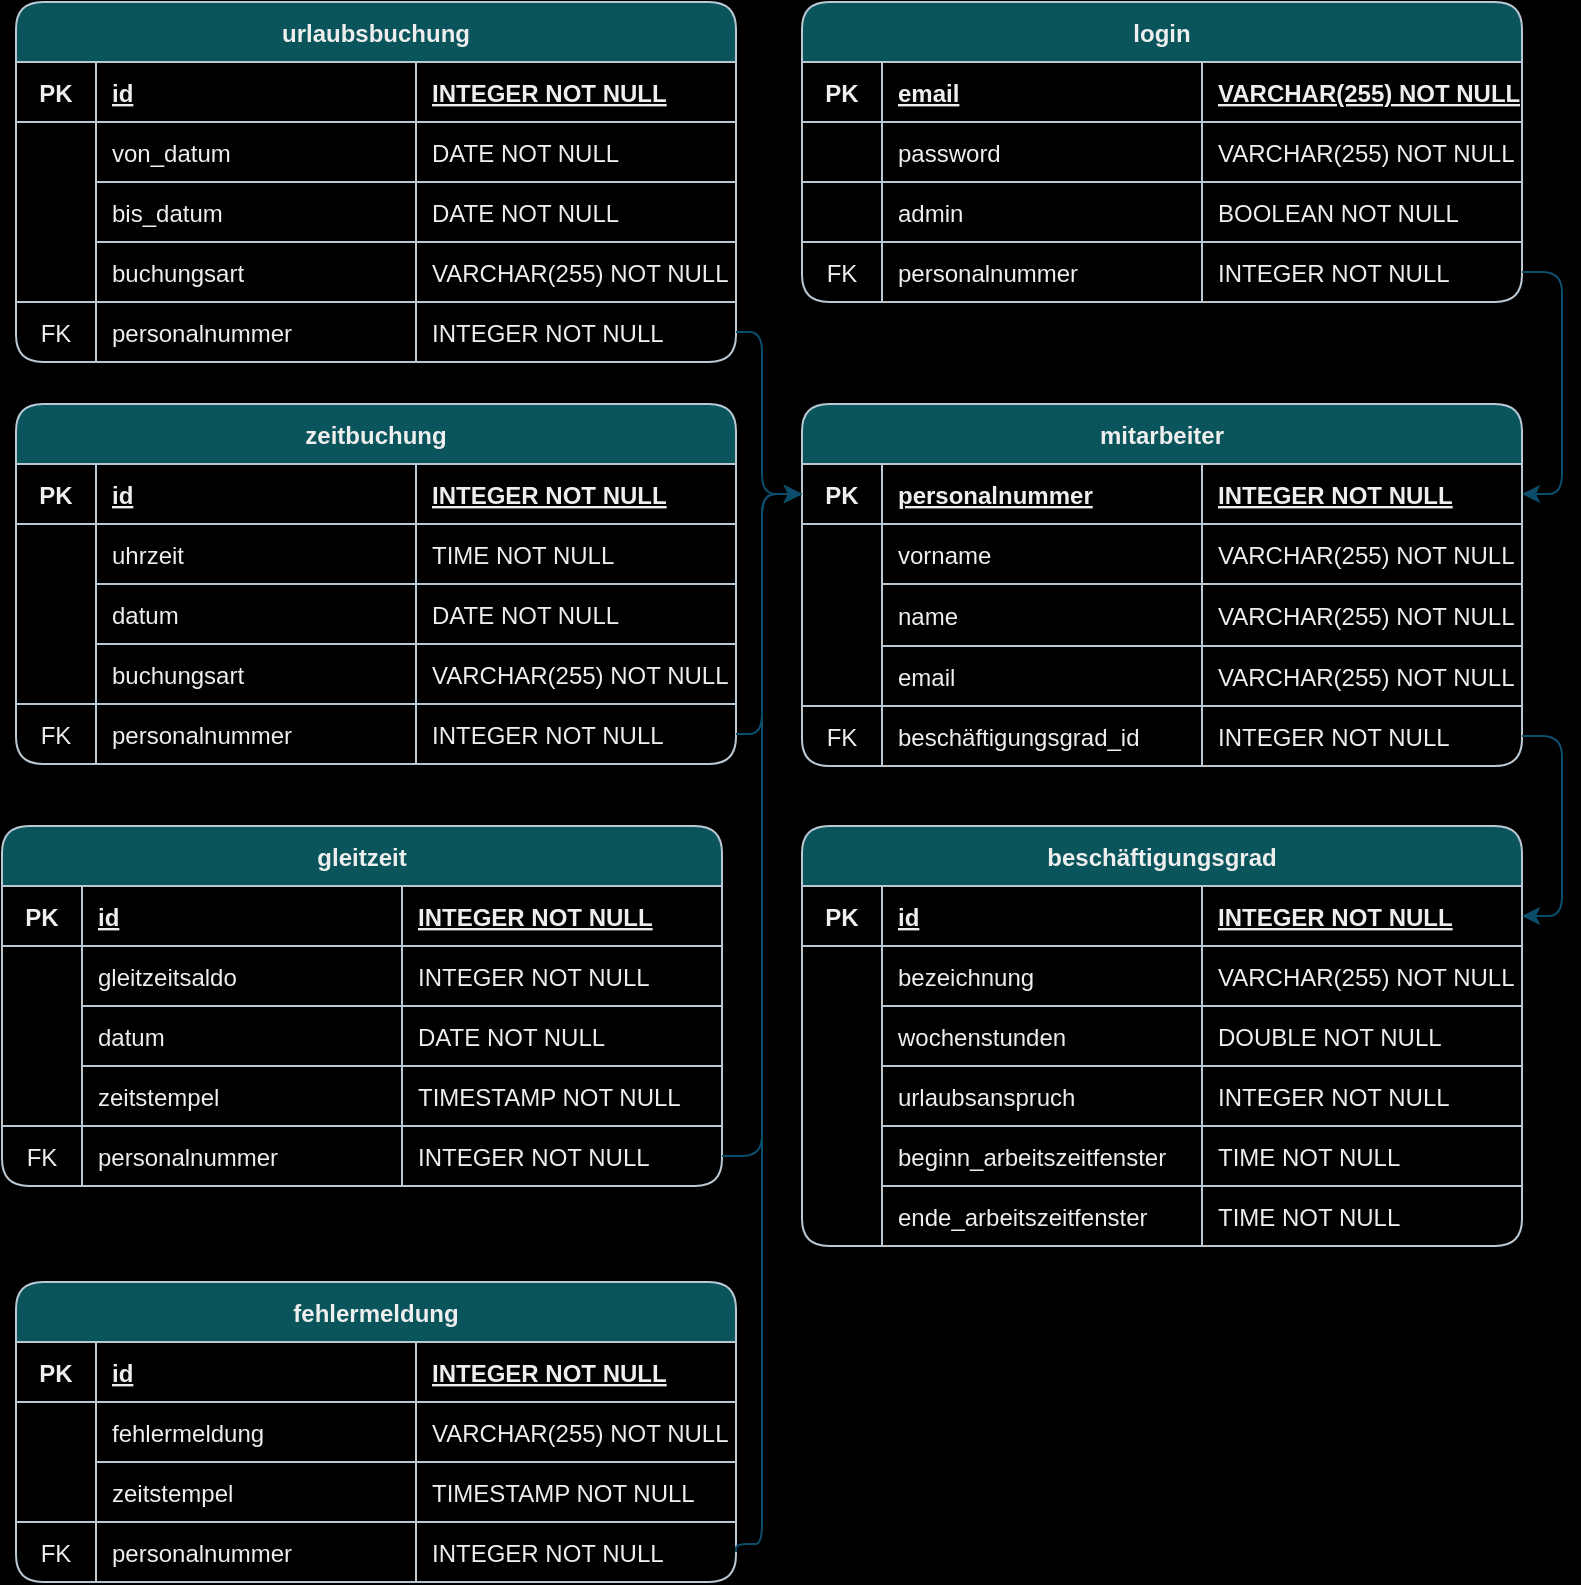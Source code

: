 <mxfile version="22.0.8" type="device">
  <diagram id="R2lEEEUBdFMjLlhIrx00" name="Page-1">
    <mxGraphModel dx="2213" dy="799" grid="0" gridSize="10" guides="1" tooltips="1" connect="1" arrows="1" fold="1" page="1" pageScale="1" pageWidth="850" pageHeight="1100" background="#000000" math="0" shadow="0" extFonts="Permanent Marker^https://fonts.googleapis.com/css?family=Permanent+Marker">
      <root>
        <mxCell id="0" />
        <mxCell id="1" parent="0" />
        <mxCell id="C-vyLk0tnHw3VtMMgP7b-23" value="beschäftigungsgrad" style="shape=table;startSize=30;container=1;collapsible=1;childLayout=tableLayout;fixedRows=1;rowLines=0;fontStyle=1;align=center;resizeLast=1;rounded=1;labelBackgroundColor=none;fillColor=#09555B;strokeColor=#BAC8D3;fontColor=#EEEEEE;" parent="1" vertex="1">
          <mxGeometry x="-413" y="439" width="360" height="210" as="geometry" />
        </mxCell>
        <mxCell id="C-vyLk0tnHw3VtMMgP7b-24" value="" style="shape=partialRectangle;collapsible=0;dropTarget=0;pointerEvents=0;fillColor=none;points=[[0,0.5],[1,0.5]];portConstraint=eastwest;top=0;left=0;right=0;bottom=1;rounded=1;labelBackgroundColor=none;strokeColor=#BAC8D3;fontColor=#EEEEEE;" parent="C-vyLk0tnHw3VtMMgP7b-23" vertex="1">
          <mxGeometry y="30" width="360" height="30" as="geometry" />
        </mxCell>
        <mxCell id="C-vyLk0tnHw3VtMMgP7b-25" value="PK" style="shape=partialRectangle;overflow=hidden;connectable=0;fillColor=none;top=0;left=0;bottom=0;right=0;fontStyle=1;rounded=1;labelBackgroundColor=none;strokeColor=#BAC8D3;fontColor=#EEEEEE;" parent="C-vyLk0tnHw3VtMMgP7b-24" vertex="1">
          <mxGeometry width="40" height="30" as="geometry">
            <mxRectangle width="40" height="30" as="alternateBounds" />
          </mxGeometry>
        </mxCell>
        <mxCell id="C-vyLk0tnHw3VtMMgP7b-26" value="id" style="shape=partialRectangle;overflow=hidden;connectable=0;fillColor=none;top=0;left=0;bottom=0;right=0;align=left;spacingLeft=6;fontStyle=5;rounded=1;labelBackgroundColor=none;strokeColor=#BAC8D3;fontColor=#EEEEEE;" parent="C-vyLk0tnHw3VtMMgP7b-24" vertex="1">
          <mxGeometry x="40" width="160" height="30" as="geometry">
            <mxRectangle width="160" height="30" as="alternateBounds" />
          </mxGeometry>
        </mxCell>
        <mxCell id="0Zc_X7VFtbsIsA87Lz19-14" value="INTEGER NOT NULL" style="shape=partialRectangle;overflow=hidden;connectable=0;fillColor=none;top=0;left=0;bottom=0;right=0;align=left;spacingLeft=6;fontStyle=5;rounded=1;labelBackgroundColor=none;strokeColor=#BAC8D3;fontColor=#EEEEEE;" parent="C-vyLk0tnHw3VtMMgP7b-24" vertex="1">
          <mxGeometry x="200" width="160" height="30" as="geometry">
            <mxRectangle width="160" height="30" as="alternateBounds" />
          </mxGeometry>
        </mxCell>
        <mxCell id="C-vyLk0tnHw3VtMMgP7b-27" value="" style="shape=partialRectangle;collapsible=0;dropTarget=0;pointerEvents=0;fillColor=none;points=[[0,0.5],[1,0.5]];portConstraint=eastwest;top=0;left=0;right=0;bottom=0;rounded=1;labelBackgroundColor=none;strokeColor=#BAC8D3;fontColor=#EEEEEE;" parent="C-vyLk0tnHw3VtMMgP7b-23" vertex="1">
          <mxGeometry y="60" width="360" height="30" as="geometry" />
        </mxCell>
        <mxCell id="C-vyLk0tnHw3VtMMgP7b-28" value="" style="shape=partialRectangle;overflow=hidden;connectable=0;fillColor=none;top=0;left=0;bottom=0;right=0;rounded=1;labelBackgroundColor=none;strokeColor=#BAC8D3;fontColor=#EEEEEE;" parent="C-vyLk0tnHw3VtMMgP7b-27" vertex="1">
          <mxGeometry width="40" height="30" as="geometry">
            <mxRectangle width="40" height="30" as="alternateBounds" />
          </mxGeometry>
        </mxCell>
        <mxCell id="C-vyLk0tnHw3VtMMgP7b-29" value="bezeichnung" style="shape=partialRectangle;overflow=hidden;connectable=0;fillColor=none;top=0;left=0;bottom=1;right=0;align=left;spacingLeft=6;rounded=1;labelBackgroundColor=none;strokeColor=#BAC8D3;fontColor=#EEEEEE;" parent="C-vyLk0tnHw3VtMMgP7b-27" vertex="1">
          <mxGeometry x="40" width="160" height="30" as="geometry">
            <mxRectangle width="160" height="30" as="alternateBounds" />
          </mxGeometry>
        </mxCell>
        <mxCell id="0Zc_X7VFtbsIsA87Lz19-15" value="VARCHAR(255) NOT NULL" style="shape=partialRectangle;overflow=hidden;connectable=0;fillColor=none;top=0;left=0;bottom=1;right=0;align=left;spacingLeft=6;rounded=1;labelBackgroundColor=none;strokeColor=#BAC8D3;fontColor=#EEEEEE;" parent="C-vyLk0tnHw3VtMMgP7b-27" vertex="1">
          <mxGeometry x="200" width="160" height="30" as="geometry">
            <mxRectangle width="160" height="30" as="alternateBounds" />
          </mxGeometry>
        </mxCell>
        <mxCell id="0Zc_X7VFtbsIsA87Lz19-5" style="shape=partialRectangle;collapsible=0;dropTarget=0;pointerEvents=0;fillColor=none;points=[[0,0.5],[1,0.5]];portConstraint=eastwest;top=0;left=0;right=0;bottom=0;rounded=1;labelBackgroundColor=none;strokeColor=#BAC8D3;fontColor=#EEEEEE;" parent="C-vyLk0tnHw3VtMMgP7b-23" vertex="1">
          <mxGeometry y="90" width="360" height="30" as="geometry" />
        </mxCell>
        <mxCell id="0Zc_X7VFtbsIsA87Lz19-6" style="shape=partialRectangle;overflow=hidden;connectable=0;fillColor=none;top=0;left=0;bottom=0;right=0;rounded=1;labelBackgroundColor=none;strokeColor=#BAC8D3;fontColor=#EEEEEE;" parent="0Zc_X7VFtbsIsA87Lz19-5" vertex="1">
          <mxGeometry width="40" height="30" as="geometry">
            <mxRectangle width="40" height="30" as="alternateBounds" />
          </mxGeometry>
        </mxCell>
        <mxCell id="0Zc_X7VFtbsIsA87Lz19-7" value="wochenstunden " style="shape=partialRectangle;overflow=hidden;connectable=0;fillColor=none;top=0;left=1;bottom=1;right=0;align=left;spacingLeft=6;rounded=1;labelBackgroundColor=none;strokeColor=#BAC8D3;fontColor=#EEEEEE;" parent="0Zc_X7VFtbsIsA87Lz19-5" vertex="1">
          <mxGeometry x="40" width="160" height="30" as="geometry">
            <mxRectangle width="160" height="30" as="alternateBounds" />
          </mxGeometry>
        </mxCell>
        <mxCell id="0Zc_X7VFtbsIsA87Lz19-16" value="DOUBLE NOT NULL" style="shape=partialRectangle;overflow=hidden;connectable=0;fillColor=none;top=0;left=1;bottom=1;right=0;align=left;spacingLeft=6;rounded=1;labelBackgroundColor=none;strokeColor=#BAC8D3;fontColor=#EEEEEE;" parent="0Zc_X7VFtbsIsA87Lz19-5" vertex="1">
          <mxGeometry x="200" width="160" height="30" as="geometry">
            <mxRectangle width="160" height="30" as="alternateBounds" />
          </mxGeometry>
        </mxCell>
        <mxCell id="VGB2g7cjxylhsWKCkEND-68" style="shape=partialRectangle;collapsible=0;dropTarget=0;pointerEvents=0;fillColor=none;points=[[0,0.5],[1,0.5]];portConstraint=eastwest;top=0;left=0;right=0;bottom=0;rounded=1;labelBackgroundColor=none;strokeColor=#BAC8D3;fontColor=#EEEEEE;" parent="C-vyLk0tnHw3VtMMgP7b-23" vertex="1">
          <mxGeometry y="120" width="360" height="30" as="geometry" />
        </mxCell>
        <mxCell id="VGB2g7cjxylhsWKCkEND-69" style="shape=partialRectangle;overflow=hidden;connectable=0;fillColor=none;top=0;left=0;bottom=0;right=0;rounded=1;labelBackgroundColor=none;strokeColor=#BAC8D3;fontColor=#EEEEEE;" parent="VGB2g7cjxylhsWKCkEND-68" vertex="1">
          <mxGeometry width="40" height="30" as="geometry">
            <mxRectangle width="40" height="30" as="alternateBounds" />
          </mxGeometry>
        </mxCell>
        <mxCell id="VGB2g7cjxylhsWKCkEND-70" value="urlaubsanspruch" style="shape=partialRectangle;overflow=hidden;connectable=0;fillColor=none;top=0;left=1;bottom=1;right=0;align=left;spacingLeft=6;rounded=1;labelBackgroundColor=none;strokeColor=#BAC8D3;fontColor=#EEEEEE;" parent="VGB2g7cjxylhsWKCkEND-68" vertex="1">
          <mxGeometry x="40" width="160" height="30" as="geometry">
            <mxRectangle width="160" height="30" as="alternateBounds" />
          </mxGeometry>
        </mxCell>
        <mxCell id="VGB2g7cjxylhsWKCkEND-71" value="INTEGER NOT NULL" style="shape=partialRectangle;overflow=hidden;connectable=0;fillColor=none;top=0;left=1;bottom=1;right=0;align=left;spacingLeft=6;rounded=1;labelBackgroundColor=none;strokeColor=#BAC8D3;fontColor=#EEEEEE;" parent="VGB2g7cjxylhsWKCkEND-68" vertex="1">
          <mxGeometry x="200" width="160" height="30" as="geometry">
            <mxRectangle width="160" height="30" as="alternateBounds" />
          </mxGeometry>
        </mxCell>
        <mxCell id="0Zc_X7VFtbsIsA87Lz19-8" style="shape=partialRectangle;collapsible=0;dropTarget=0;pointerEvents=0;fillColor=none;points=[[0,0.5],[1,0.5]];portConstraint=eastwest;top=0;left=0;right=0;bottom=0;rounded=1;labelBackgroundColor=none;strokeColor=#BAC8D3;fontColor=#EEEEEE;" parent="C-vyLk0tnHw3VtMMgP7b-23" vertex="1">
          <mxGeometry y="150" width="360" height="30" as="geometry" />
        </mxCell>
        <mxCell id="0Zc_X7VFtbsIsA87Lz19-9" style="shape=partialRectangle;overflow=hidden;connectable=0;fillColor=none;top=0;left=0;bottom=0;right=0;rounded=1;labelBackgroundColor=none;strokeColor=#BAC8D3;fontColor=#EEEEEE;" parent="0Zc_X7VFtbsIsA87Lz19-8" vertex="1">
          <mxGeometry width="40" height="30" as="geometry">
            <mxRectangle width="40" height="30" as="alternateBounds" />
          </mxGeometry>
        </mxCell>
        <mxCell id="0Zc_X7VFtbsIsA87Lz19-10" value="beginn_arbeitszeitfenster" style="shape=partialRectangle;overflow=hidden;connectable=0;fillColor=none;top=0;left=0;bottom=1;right=0;align=left;spacingLeft=6;rounded=1;labelBackgroundColor=none;strokeColor=#BAC8D3;fontColor=#EEEEEE;" parent="0Zc_X7VFtbsIsA87Lz19-8" vertex="1">
          <mxGeometry x="40" width="160" height="30" as="geometry">
            <mxRectangle width="160" height="30" as="alternateBounds" />
          </mxGeometry>
        </mxCell>
        <mxCell id="0Zc_X7VFtbsIsA87Lz19-17" value="TIME NOT NULL" style="shape=partialRectangle;overflow=hidden;connectable=0;fillColor=none;top=0;left=0;bottom=1;right=0;align=left;spacingLeft=6;rounded=1;labelBackgroundColor=none;strokeColor=#BAC8D3;fontColor=#EEEEEE;" parent="0Zc_X7VFtbsIsA87Lz19-8" vertex="1">
          <mxGeometry x="200" width="160" height="30" as="geometry">
            <mxRectangle width="160" height="30" as="alternateBounds" />
          </mxGeometry>
        </mxCell>
        <mxCell id="0Zc_X7VFtbsIsA87Lz19-11" style="shape=partialRectangle;collapsible=0;dropTarget=0;pointerEvents=0;fillColor=none;points=[[0,0.5],[1,0.5]];portConstraint=eastwest;top=0;left=0;right=0;bottom=0;rounded=1;labelBackgroundColor=none;strokeColor=#BAC8D3;fontColor=#EEEEEE;" parent="C-vyLk0tnHw3VtMMgP7b-23" vertex="1">
          <mxGeometry y="180" width="360" height="30" as="geometry" />
        </mxCell>
        <mxCell id="0Zc_X7VFtbsIsA87Lz19-12" style="shape=partialRectangle;overflow=hidden;connectable=0;fillColor=none;top=0;left=0;bottom=0;right=0;rounded=1;labelBackgroundColor=none;strokeColor=#BAC8D3;fontColor=#EEEEEE;" parent="0Zc_X7VFtbsIsA87Lz19-11" vertex="1">
          <mxGeometry width="40" height="30" as="geometry">
            <mxRectangle width="40" height="30" as="alternateBounds" />
          </mxGeometry>
        </mxCell>
        <mxCell id="0Zc_X7VFtbsIsA87Lz19-13" value="ende_arbeitszeitfenster" style="shape=partialRectangle;overflow=hidden;connectable=0;fillColor=none;top=0;left=0;bottom=1;right=0;align=left;spacingLeft=6;rounded=1;labelBackgroundColor=none;strokeColor=#BAC8D3;fontColor=#EEEEEE;" parent="0Zc_X7VFtbsIsA87Lz19-11" vertex="1">
          <mxGeometry x="40" width="160" height="30" as="geometry">
            <mxRectangle width="160" height="30" as="alternateBounds" />
          </mxGeometry>
        </mxCell>
        <mxCell id="0Zc_X7VFtbsIsA87Lz19-18" value="TIME NOT NULL" style="shape=partialRectangle;overflow=hidden;connectable=0;fillColor=none;top=0;left=0;bottom=0;right=0;align=left;spacingLeft=6;rounded=1;labelBackgroundColor=none;strokeColor=#BAC8D3;fontColor=#EEEEEE;" parent="0Zc_X7VFtbsIsA87Lz19-11" vertex="1">
          <mxGeometry x="200" width="160" height="30" as="geometry">
            <mxRectangle width="160" height="30" as="alternateBounds" />
          </mxGeometry>
        </mxCell>
        <mxCell id="0Zc_X7VFtbsIsA87Lz19-22" value="login" style="shape=table;startSize=30;container=1;collapsible=1;childLayout=tableLayout;fixedRows=1;rowLines=0;fontStyle=1;align=center;resizeLast=1;rounded=1;labelBackgroundColor=none;fillColor=#09555B;strokeColor=#BAC8D3;fontColor=#EEEEEE;" parent="1" vertex="1">
          <mxGeometry x="-413" y="27" width="360" height="150" as="geometry" />
        </mxCell>
        <mxCell id="0Zc_X7VFtbsIsA87Lz19-23" value="" style="shape=partialRectangle;collapsible=0;dropTarget=0;pointerEvents=0;fillColor=none;points=[[0,0.5],[1,0.5]];portConstraint=eastwest;top=0;left=0;right=0;bottom=1;rounded=1;labelBackgroundColor=none;strokeColor=#BAC8D3;fontColor=#EEEEEE;" parent="0Zc_X7VFtbsIsA87Lz19-22" vertex="1">
          <mxGeometry y="30" width="360" height="30" as="geometry" />
        </mxCell>
        <mxCell id="0Zc_X7VFtbsIsA87Lz19-24" value="PK" style="shape=partialRectangle;overflow=hidden;connectable=0;fillColor=none;top=0;left=0;bottom=0;right=0;fontStyle=1;rounded=1;labelBackgroundColor=none;strokeColor=#BAC8D3;fontColor=#EEEEEE;" parent="0Zc_X7VFtbsIsA87Lz19-23" vertex="1">
          <mxGeometry width="40" height="30" as="geometry">
            <mxRectangle width="40" height="30" as="alternateBounds" />
          </mxGeometry>
        </mxCell>
        <mxCell id="0Zc_X7VFtbsIsA87Lz19-25" value="email" style="shape=partialRectangle;overflow=hidden;connectable=0;fillColor=none;top=0;left=0;bottom=0;right=0;align=left;spacingLeft=6;fontStyle=5;rounded=1;labelBackgroundColor=none;strokeColor=#BAC8D3;fontColor=#EEEEEE;" parent="0Zc_X7VFtbsIsA87Lz19-23" vertex="1">
          <mxGeometry x="40" width="160" height="30" as="geometry">
            <mxRectangle width="160" height="30" as="alternateBounds" />
          </mxGeometry>
        </mxCell>
        <mxCell id="0Zc_X7VFtbsIsA87Lz19-26" value="VARCHAR(255) NOT NULL" style="shape=partialRectangle;overflow=hidden;connectable=0;fillColor=none;top=0;left=0;bottom=0;right=0;align=left;spacingLeft=6;fontStyle=5;rounded=1;labelBackgroundColor=none;strokeColor=#BAC8D3;fontColor=#EEEEEE;" parent="0Zc_X7VFtbsIsA87Lz19-23" vertex="1">
          <mxGeometry x="200" width="160" height="30" as="geometry">
            <mxRectangle width="160" height="30" as="alternateBounds" />
          </mxGeometry>
        </mxCell>
        <mxCell id="0Zc_X7VFtbsIsA87Lz19-27" value="" style="shape=partialRectangle;collapsible=0;dropTarget=0;pointerEvents=0;fillColor=none;points=[[0,0.5],[1,0.5]];portConstraint=eastwest;top=0;left=0;right=0;bottom=0;rounded=1;labelBackgroundColor=none;strokeColor=#BAC8D3;fontColor=#EEEEEE;" parent="0Zc_X7VFtbsIsA87Lz19-22" vertex="1">
          <mxGeometry y="60" width="360" height="30" as="geometry" />
        </mxCell>
        <mxCell id="0Zc_X7VFtbsIsA87Lz19-28" value="" style="shape=partialRectangle;overflow=hidden;connectable=0;fillColor=none;top=0;left=0;bottom=0;right=0;rounded=1;labelBackgroundColor=none;strokeColor=#BAC8D3;fontColor=#EEEEEE;" parent="0Zc_X7VFtbsIsA87Lz19-27" vertex="1">
          <mxGeometry width="40" height="30" as="geometry">
            <mxRectangle width="40" height="30" as="alternateBounds" />
          </mxGeometry>
        </mxCell>
        <mxCell id="0Zc_X7VFtbsIsA87Lz19-29" value="password" style="shape=partialRectangle;overflow=hidden;connectable=0;fillColor=none;top=0;left=0;bottom=1;right=0;align=left;spacingLeft=6;rounded=1;labelBackgroundColor=none;strokeColor=#BAC8D3;fontColor=#EEEEEE;" parent="0Zc_X7VFtbsIsA87Lz19-27" vertex="1">
          <mxGeometry x="40" width="160" height="30" as="geometry">
            <mxRectangle width="160" height="30" as="alternateBounds" />
          </mxGeometry>
        </mxCell>
        <mxCell id="0Zc_X7VFtbsIsA87Lz19-30" value="VARCHAR(255) NOT NULL" style="shape=partialRectangle;overflow=hidden;connectable=0;fillColor=none;top=0;left=0;bottom=0;right=0;align=left;spacingLeft=6;rounded=1;labelBackgroundColor=none;strokeColor=#BAC8D3;fontColor=#EEEEEE;" parent="0Zc_X7VFtbsIsA87Lz19-27" vertex="1">
          <mxGeometry x="200" width="160" height="30" as="geometry">
            <mxRectangle width="160" height="30" as="alternateBounds" />
          </mxGeometry>
        </mxCell>
        <mxCell id="MoYVeLW_fNmjPZLCj1pg-9" style="shape=partialRectangle;collapsible=0;dropTarget=0;pointerEvents=0;fillColor=none;points=[[0,0.5],[1,0.5]];portConstraint=eastwest;top=0;left=0;right=0;bottom=0;rounded=1;labelBackgroundColor=none;strokeColor=#BAC8D3;fontColor=#EEEEEE;" parent="0Zc_X7VFtbsIsA87Lz19-22" vertex="1">
          <mxGeometry y="90" width="360" height="30" as="geometry" />
        </mxCell>
        <mxCell id="MoYVeLW_fNmjPZLCj1pg-10" style="shape=partialRectangle;overflow=hidden;connectable=0;fillColor=none;top=1;left=0;bottom=0;right=0;rounded=1;labelBackgroundColor=none;strokeColor=#BAC8D3;fontColor=#EEEEEE;" parent="MoYVeLW_fNmjPZLCj1pg-9" vertex="1">
          <mxGeometry width="40" height="30" as="geometry">
            <mxRectangle width="40" height="30" as="alternateBounds" />
          </mxGeometry>
        </mxCell>
        <mxCell id="MoYVeLW_fNmjPZLCj1pg-11" value="admin" style="shape=partialRectangle;overflow=hidden;connectable=0;fillColor=none;top=1;left=0;bottom=1;right=0;align=left;spacingLeft=6;rounded=1;labelBackgroundColor=none;strokeColor=#BAC8D3;fontColor=#EEEEEE;" parent="MoYVeLW_fNmjPZLCj1pg-9" vertex="1">
          <mxGeometry x="40" width="160" height="30" as="geometry">
            <mxRectangle width="160" height="30" as="alternateBounds" />
          </mxGeometry>
        </mxCell>
        <mxCell id="MoYVeLW_fNmjPZLCj1pg-12" value="BOOLEAN NOT NULL" style="shape=partialRectangle;overflow=hidden;connectable=0;fillColor=none;top=1;left=0;bottom=0;right=0;align=left;spacingLeft=6;rounded=1;labelBackgroundColor=none;strokeColor=#BAC8D3;fontColor=#EEEEEE;" parent="MoYVeLW_fNmjPZLCj1pg-9" vertex="1">
          <mxGeometry x="200" width="160" height="30" as="geometry">
            <mxRectangle width="160" height="30" as="alternateBounds" />
          </mxGeometry>
        </mxCell>
        <mxCell id="MoYVeLW_fNmjPZLCj1pg-5" style="shape=partialRectangle;collapsible=0;dropTarget=0;pointerEvents=0;fillColor=none;points=[[0,0.5],[1,0.5]];portConstraint=eastwest;top=0;left=0;right=0;bottom=0;rounded=1;labelBackgroundColor=none;strokeColor=#BAC8D3;fontColor=#EEEEEE;" parent="0Zc_X7VFtbsIsA87Lz19-22" vertex="1">
          <mxGeometry y="120" width="360" height="30" as="geometry" />
        </mxCell>
        <mxCell id="MoYVeLW_fNmjPZLCj1pg-6" value="FK" style="shape=partialRectangle;overflow=hidden;connectable=0;fillColor=none;top=1;left=0;bottom=0;right=0;rounded=1;labelBackgroundColor=none;strokeColor=#BAC8D3;fontColor=#EEEEEE;" parent="MoYVeLW_fNmjPZLCj1pg-5" vertex="1">
          <mxGeometry width="40" height="30" as="geometry">
            <mxRectangle width="40" height="30" as="alternateBounds" />
          </mxGeometry>
        </mxCell>
        <mxCell id="MoYVeLW_fNmjPZLCj1pg-7" value="personalnummer" style="shape=partialRectangle;overflow=hidden;connectable=0;fillColor=none;top=1;left=0;bottom=1;right=0;align=left;spacingLeft=6;rounded=1;labelBackgroundColor=none;strokeColor=#BAC8D3;fontColor=#EEEEEE;" parent="MoYVeLW_fNmjPZLCj1pg-5" vertex="1">
          <mxGeometry x="40" width="160" height="30" as="geometry">
            <mxRectangle width="160" height="30" as="alternateBounds" />
          </mxGeometry>
        </mxCell>
        <mxCell id="MoYVeLW_fNmjPZLCj1pg-8" value="INTEGER NOT NULL" style="shape=partialRectangle;overflow=hidden;connectable=0;fillColor=none;top=1;left=0;bottom=0;right=0;align=left;spacingLeft=6;rounded=1;labelBackgroundColor=none;strokeColor=#BAC8D3;fontColor=#EEEEEE;" parent="MoYVeLW_fNmjPZLCj1pg-5" vertex="1">
          <mxGeometry x="200" width="160" height="30" as="geometry">
            <mxRectangle width="160" height="30" as="alternateBounds" />
          </mxGeometry>
        </mxCell>
        <mxCell id="0Zc_X7VFtbsIsA87Lz19-43" value="mitarbeiter" style="shape=table;startSize=30;container=1;collapsible=1;childLayout=tableLayout;fixedRows=1;rowLines=0;fontStyle=1;align=center;resizeLast=1;rounded=1;labelBackgroundColor=none;fillColor=#09555B;strokeColor=#BAC8D3;fontColor=#EEEEEE;" parent="1" vertex="1">
          <mxGeometry x="-413" y="228" width="360" height="181" as="geometry" />
        </mxCell>
        <mxCell id="0Zc_X7VFtbsIsA87Lz19-44" value="" style="shape=partialRectangle;collapsible=0;dropTarget=0;pointerEvents=0;fillColor=none;points=[[0,0.5],[1,0.5]];portConstraint=eastwest;top=0;left=0;right=0;bottom=1;rounded=1;labelBackgroundColor=none;strokeColor=#BAC8D3;fontColor=#EEEEEE;" parent="0Zc_X7VFtbsIsA87Lz19-43" vertex="1">
          <mxGeometry y="30" width="360" height="30" as="geometry" />
        </mxCell>
        <mxCell id="0Zc_X7VFtbsIsA87Lz19-45" value="PK" style="shape=partialRectangle;overflow=hidden;connectable=0;fillColor=none;top=0;left=0;bottom=0;right=0;fontStyle=1;rounded=1;labelBackgroundColor=none;strokeColor=#BAC8D3;fontColor=#EEEEEE;" parent="0Zc_X7VFtbsIsA87Lz19-44" vertex="1">
          <mxGeometry width="40" height="30" as="geometry">
            <mxRectangle width="40" height="30" as="alternateBounds" />
          </mxGeometry>
        </mxCell>
        <mxCell id="0Zc_X7VFtbsIsA87Lz19-46" value="personalnummer" style="shape=partialRectangle;overflow=hidden;connectable=0;fillColor=none;top=0;left=0;bottom=0;right=0;align=left;spacingLeft=6;fontStyle=5;rounded=1;labelBackgroundColor=none;strokeColor=#BAC8D3;fontColor=#EEEEEE;" parent="0Zc_X7VFtbsIsA87Lz19-44" vertex="1">
          <mxGeometry x="40" width="160" height="30" as="geometry">
            <mxRectangle width="160" height="30" as="alternateBounds" />
          </mxGeometry>
        </mxCell>
        <mxCell id="0Zc_X7VFtbsIsA87Lz19-47" value="INTEGER NOT NULL" style="shape=partialRectangle;overflow=hidden;connectable=0;fillColor=none;top=0;left=0;bottom=0;right=0;align=left;spacingLeft=6;fontStyle=5;rounded=1;labelBackgroundColor=none;strokeColor=#BAC8D3;fontColor=#EEEEEE;" parent="0Zc_X7VFtbsIsA87Lz19-44" vertex="1">
          <mxGeometry x="200" width="160" height="30" as="geometry">
            <mxRectangle width="160" height="30" as="alternateBounds" />
          </mxGeometry>
        </mxCell>
        <mxCell id="0Zc_X7VFtbsIsA87Lz19-48" value="" style="shape=partialRectangle;collapsible=0;dropTarget=0;pointerEvents=0;fillColor=none;points=[[0,0.5],[1,0.5]];portConstraint=eastwest;top=0;left=0;right=0;bottom=0;rounded=1;labelBackgroundColor=none;strokeColor=#BAC8D3;fontColor=#EEEEEE;" parent="0Zc_X7VFtbsIsA87Lz19-43" vertex="1">
          <mxGeometry y="60" width="360" height="30" as="geometry" />
        </mxCell>
        <mxCell id="0Zc_X7VFtbsIsA87Lz19-49" value="" style="shape=partialRectangle;overflow=hidden;connectable=0;fillColor=none;top=0;left=0;bottom=0;right=0;rounded=1;labelBackgroundColor=none;strokeColor=#BAC8D3;fontColor=#EEEEEE;" parent="0Zc_X7VFtbsIsA87Lz19-48" vertex="1">
          <mxGeometry width="40" height="30" as="geometry">
            <mxRectangle width="40" height="30" as="alternateBounds" />
          </mxGeometry>
        </mxCell>
        <mxCell id="0Zc_X7VFtbsIsA87Lz19-50" value="vorname" style="shape=partialRectangle;overflow=hidden;connectable=0;fillColor=none;top=0;left=0;bottom=1;right=0;align=left;spacingLeft=6;rounded=1;labelBackgroundColor=none;strokeColor=#BAC8D3;fontColor=#EEEEEE;" parent="0Zc_X7VFtbsIsA87Lz19-48" vertex="1">
          <mxGeometry x="40" width="160" height="30" as="geometry">
            <mxRectangle width="160" height="30" as="alternateBounds" />
          </mxGeometry>
        </mxCell>
        <mxCell id="0Zc_X7VFtbsIsA87Lz19-51" value="VARCHAR(255) NOT NULL" style="shape=partialRectangle;overflow=hidden;connectable=0;fillColor=none;top=0;left=0;bottom=1;right=0;align=left;spacingLeft=6;rounded=1;labelBackgroundColor=none;strokeColor=#BAC8D3;fontColor=#EEEEEE;" parent="0Zc_X7VFtbsIsA87Lz19-48" vertex="1">
          <mxGeometry x="200" width="160" height="30" as="geometry">
            <mxRectangle width="160" height="30" as="alternateBounds" />
          </mxGeometry>
        </mxCell>
        <mxCell id="0Zc_X7VFtbsIsA87Lz19-52" style="shape=partialRectangle;collapsible=0;dropTarget=0;pointerEvents=0;fillColor=none;points=[[0,0.5],[1,0.5]];portConstraint=eastwest;top=0;left=0;right=0;bottom=0;rounded=1;labelBackgroundColor=none;strokeColor=#BAC8D3;fontColor=#EEEEEE;" parent="0Zc_X7VFtbsIsA87Lz19-43" vertex="1">
          <mxGeometry y="90" width="360" height="31" as="geometry" />
        </mxCell>
        <mxCell id="0Zc_X7VFtbsIsA87Lz19-53" style="shape=partialRectangle;overflow=hidden;connectable=0;fillColor=none;top=0;left=0;bottom=0;right=0;rounded=1;labelBackgroundColor=none;strokeColor=#BAC8D3;fontColor=#EEEEEE;" parent="0Zc_X7VFtbsIsA87Lz19-52" vertex="1">
          <mxGeometry width="40" height="31" as="geometry">
            <mxRectangle width="40" height="31" as="alternateBounds" />
          </mxGeometry>
        </mxCell>
        <mxCell id="0Zc_X7VFtbsIsA87Lz19-54" value="name" style="shape=partialRectangle;overflow=hidden;connectable=0;fillColor=none;top=0;left=1;bottom=1;right=0;align=left;spacingLeft=6;rounded=1;labelBackgroundColor=none;strokeColor=#BAC8D3;fontColor=#EEEEEE;" parent="0Zc_X7VFtbsIsA87Lz19-52" vertex="1">
          <mxGeometry x="40" width="160" height="31" as="geometry">
            <mxRectangle width="160" height="31" as="alternateBounds" />
          </mxGeometry>
        </mxCell>
        <mxCell id="0Zc_X7VFtbsIsA87Lz19-55" value="VARCHAR(255) NOT NULL" style="shape=partialRectangle;overflow=hidden;connectable=0;fillColor=none;top=0;left=1;bottom=1;right=0;align=left;spacingLeft=6;rounded=1;labelBackgroundColor=none;strokeColor=#BAC8D3;fontColor=#EEEEEE;" parent="0Zc_X7VFtbsIsA87Lz19-52" vertex="1">
          <mxGeometry x="200" width="160" height="31" as="geometry">
            <mxRectangle width="160" height="31" as="alternateBounds" />
          </mxGeometry>
        </mxCell>
        <mxCell id="0Zc_X7VFtbsIsA87Lz19-56" style="shape=partialRectangle;collapsible=0;dropTarget=0;pointerEvents=0;fillColor=none;points=[[0,0.5],[1,0.5]];portConstraint=eastwest;top=0;left=0;right=0;bottom=0;rounded=1;labelBackgroundColor=none;strokeColor=#BAC8D3;fontColor=#EEEEEE;" parent="0Zc_X7VFtbsIsA87Lz19-43" vertex="1">
          <mxGeometry y="121" width="360" height="30" as="geometry" />
        </mxCell>
        <mxCell id="0Zc_X7VFtbsIsA87Lz19-57" style="shape=partialRectangle;overflow=hidden;connectable=0;fillColor=none;top=0;left=0;bottom=0;right=0;rounded=1;labelBackgroundColor=none;strokeColor=#BAC8D3;fontColor=#EEEEEE;" parent="0Zc_X7VFtbsIsA87Lz19-56" vertex="1">
          <mxGeometry width="40" height="30" as="geometry">
            <mxRectangle width="40" height="30" as="alternateBounds" />
          </mxGeometry>
        </mxCell>
        <mxCell id="0Zc_X7VFtbsIsA87Lz19-58" value="email" style="shape=partialRectangle;overflow=hidden;connectable=0;fillColor=none;top=0;left=0;bottom=1;right=0;align=left;spacingLeft=6;rounded=1;labelBackgroundColor=none;strokeColor=#BAC8D3;fontColor=#EEEEEE;" parent="0Zc_X7VFtbsIsA87Lz19-56" vertex="1">
          <mxGeometry x="40" width="160" height="30" as="geometry">
            <mxRectangle width="160" height="30" as="alternateBounds" />
          </mxGeometry>
        </mxCell>
        <mxCell id="0Zc_X7VFtbsIsA87Lz19-59" value="VARCHAR(255) NOT NULL" style="shape=partialRectangle;overflow=hidden;connectable=0;fillColor=none;top=0;left=0;bottom=1;right=0;align=left;spacingLeft=6;rounded=1;labelBackgroundColor=none;strokeColor=#BAC8D3;fontColor=#EEEEEE;" parent="0Zc_X7VFtbsIsA87Lz19-56" vertex="1">
          <mxGeometry x="200" width="160" height="30" as="geometry">
            <mxRectangle width="160" height="30" as="alternateBounds" />
          </mxGeometry>
        </mxCell>
        <mxCell id="0Zc_X7VFtbsIsA87Lz19-68" style="shape=partialRectangle;collapsible=0;dropTarget=0;pointerEvents=0;fillColor=none;points=[[0,0.5],[1,0.5]];portConstraint=eastwest;top=0;left=0;right=0;bottom=0;rounded=1;labelBackgroundColor=none;strokeColor=#BAC8D3;fontColor=#EEEEEE;" parent="0Zc_X7VFtbsIsA87Lz19-43" vertex="1">
          <mxGeometry y="151" width="360" height="30" as="geometry" />
        </mxCell>
        <mxCell id="0Zc_X7VFtbsIsA87Lz19-69" value="FK" style="shape=partialRectangle;overflow=hidden;connectable=0;fillColor=none;top=1;left=0;bottom=0;right=0;rounded=1;labelBackgroundColor=none;strokeColor=#BAC8D3;fontColor=#EEEEEE;" parent="0Zc_X7VFtbsIsA87Lz19-68" vertex="1">
          <mxGeometry width="40" height="30" as="geometry">
            <mxRectangle width="40" height="30" as="alternateBounds" />
          </mxGeometry>
        </mxCell>
        <mxCell id="0Zc_X7VFtbsIsA87Lz19-70" value="beschäftigungsgrad_id" style="shape=partialRectangle;overflow=hidden;connectable=0;fillColor=none;top=0;left=0;bottom=0;right=0;align=left;spacingLeft=6;rounded=1;labelBackgroundColor=none;strokeColor=#BAC8D3;fontColor=#EEEEEE;" parent="0Zc_X7VFtbsIsA87Lz19-68" vertex="1">
          <mxGeometry x="40" width="160" height="30" as="geometry">
            <mxRectangle width="160" height="30" as="alternateBounds" />
          </mxGeometry>
        </mxCell>
        <mxCell id="0Zc_X7VFtbsIsA87Lz19-71" value="INTEGER NOT NULL" style="shape=partialRectangle;overflow=hidden;connectable=0;fillColor=none;top=0;left=0;bottom=0;right=0;align=left;spacingLeft=6;rounded=1;labelBackgroundColor=none;strokeColor=#BAC8D3;fontColor=#EEEEEE;" parent="0Zc_X7VFtbsIsA87Lz19-68" vertex="1">
          <mxGeometry x="200" width="160" height="30" as="geometry">
            <mxRectangle width="160" height="30" as="alternateBounds" />
          </mxGeometry>
        </mxCell>
        <mxCell id="VGB2g7cjxylhsWKCkEND-46" value="zeitbuchung" style="shape=table;startSize=30;container=1;collapsible=1;childLayout=tableLayout;fixedRows=1;rowLines=0;fontStyle=1;align=center;resizeLast=1;rounded=1;labelBackgroundColor=none;fillColor=#09555B;strokeColor=#BAC8D3;fontColor=#EEEEEE;" parent="1" vertex="1">
          <mxGeometry x="-806" y="228" width="360" height="180" as="geometry" />
        </mxCell>
        <mxCell id="VGB2g7cjxylhsWKCkEND-47" value="" style="shape=partialRectangle;collapsible=0;dropTarget=0;pointerEvents=0;fillColor=none;points=[[0,0.5],[1,0.5]];portConstraint=eastwest;top=0;left=0;right=0;bottom=1;rounded=1;labelBackgroundColor=none;strokeColor=#BAC8D3;fontColor=#EEEEEE;" parent="VGB2g7cjxylhsWKCkEND-46" vertex="1">
          <mxGeometry y="30" width="360" height="30" as="geometry" />
        </mxCell>
        <mxCell id="VGB2g7cjxylhsWKCkEND-48" value="PK" style="shape=partialRectangle;overflow=hidden;connectable=0;fillColor=none;top=0;left=0;bottom=0;right=0;fontStyle=1;rounded=1;labelBackgroundColor=none;strokeColor=#BAC8D3;fontColor=#EEEEEE;" parent="VGB2g7cjxylhsWKCkEND-47" vertex="1">
          <mxGeometry width="40" height="30" as="geometry">
            <mxRectangle width="40" height="30" as="alternateBounds" />
          </mxGeometry>
        </mxCell>
        <mxCell id="VGB2g7cjxylhsWKCkEND-49" value="id" style="shape=partialRectangle;overflow=hidden;connectable=0;fillColor=none;top=0;left=0;bottom=0;right=0;align=left;spacingLeft=6;fontStyle=5;rounded=1;labelBackgroundColor=none;strokeColor=#BAC8D3;fontColor=#EEEEEE;" parent="VGB2g7cjxylhsWKCkEND-47" vertex="1">
          <mxGeometry x="40" width="160" height="30" as="geometry">
            <mxRectangle width="160" height="30" as="alternateBounds" />
          </mxGeometry>
        </mxCell>
        <mxCell id="VGB2g7cjxylhsWKCkEND-50" value="INTEGER NOT NULL" style="shape=partialRectangle;overflow=hidden;connectable=0;fillColor=none;top=0;left=0;bottom=0;right=0;align=left;spacingLeft=6;fontStyle=5;rounded=1;labelBackgroundColor=none;strokeColor=#BAC8D3;fontColor=#EEEEEE;" parent="VGB2g7cjxylhsWKCkEND-47" vertex="1">
          <mxGeometry x="200" width="160" height="30" as="geometry">
            <mxRectangle width="160" height="30" as="alternateBounds" />
          </mxGeometry>
        </mxCell>
        <mxCell id="VGB2g7cjxylhsWKCkEND-51" value="" style="shape=partialRectangle;collapsible=0;dropTarget=0;pointerEvents=0;fillColor=none;points=[[0,0.5],[1,0.5]];portConstraint=eastwest;top=0;left=0;right=0;bottom=0;rounded=1;labelBackgroundColor=none;strokeColor=#BAC8D3;fontColor=#EEEEEE;" parent="VGB2g7cjxylhsWKCkEND-46" vertex="1">
          <mxGeometry y="60" width="360" height="30" as="geometry" />
        </mxCell>
        <mxCell id="VGB2g7cjxylhsWKCkEND-52" value="" style="shape=partialRectangle;overflow=hidden;connectable=0;fillColor=none;top=0;left=0;bottom=0;right=0;rounded=1;labelBackgroundColor=none;strokeColor=#BAC8D3;fontColor=#EEEEEE;" parent="VGB2g7cjxylhsWKCkEND-51" vertex="1">
          <mxGeometry width="40" height="30" as="geometry">
            <mxRectangle width="40" height="30" as="alternateBounds" />
          </mxGeometry>
        </mxCell>
        <mxCell id="VGB2g7cjxylhsWKCkEND-53" value="uhrzeit" style="shape=partialRectangle;overflow=hidden;connectable=0;fillColor=none;top=0;left=0;bottom=1;right=0;align=left;spacingLeft=6;rounded=1;labelBackgroundColor=none;strokeColor=#BAC8D3;fontColor=#EEEEEE;" parent="VGB2g7cjxylhsWKCkEND-51" vertex="1">
          <mxGeometry x="40" width="160" height="30" as="geometry">
            <mxRectangle width="160" height="30" as="alternateBounds" />
          </mxGeometry>
        </mxCell>
        <mxCell id="VGB2g7cjxylhsWKCkEND-54" value="TIME NOT NULL" style="shape=partialRectangle;overflow=hidden;connectable=0;fillColor=none;top=0;left=0;bottom=1;right=0;align=left;spacingLeft=6;rounded=1;labelBackgroundColor=none;strokeColor=#BAC8D3;fontColor=#EEEEEE;" parent="VGB2g7cjxylhsWKCkEND-51" vertex="1">
          <mxGeometry x="200" width="160" height="30" as="geometry">
            <mxRectangle width="160" height="30" as="alternateBounds" />
          </mxGeometry>
        </mxCell>
        <mxCell id="VGB2g7cjxylhsWKCkEND-55" style="shape=partialRectangle;collapsible=0;dropTarget=0;pointerEvents=0;fillColor=none;points=[[0,0.5],[1,0.5]];portConstraint=eastwest;top=0;left=0;right=0;bottom=0;rounded=1;labelBackgroundColor=none;strokeColor=#BAC8D3;fontColor=#EEEEEE;" parent="VGB2g7cjxylhsWKCkEND-46" vertex="1">
          <mxGeometry y="90" width="360" height="30" as="geometry" />
        </mxCell>
        <mxCell id="VGB2g7cjxylhsWKCkEND-56" style="shape=partialRectangle;overflow=hidden;connectable=0;fillColor=none;top=0;left=0;bottom=0;right=0;rounded=1;labelBackgroundColor=none;strokeColor=#BAC8D3;fontColor=#EEEEEE;" parent="VGB2g7cjxylhsWKCkEND-55" vertex="1">
          <mxGeometry width="40" height="30" as="geometry">
            <mxRectangle width="40" height="30" as="alternateBounds" />
          </mxGeometry>
        </mxCell>
        <mxCell id="VGB2g7cjxylhsWKCkEND-57" value="datum" style="shape=partialRectangle;overflow=hidden;connectable=0;fillColor=none;top=0;left=1;bottom=1;right=0;align=left;spacingLeft=6;rounded=1;labelBackgroundColor=none;strokeColor=#BAC8D3;fontColor=#EEEEEE;" parent="VGB2g7cjxylhsWKCkEND-55" vertex="1">
          <mxGeometry x="40" width="160" height="30" as="geometry">
            <mxRectangle width="160" height="30" as="alternateBounds" />
          </mxGeometry>
        </mxCell>
        <mxCell id="VGB2g7cjxylhsWKCkEND-58" value="DATE NOT NULL" style="shape=partialRectangle;overflow=hidden;connectable=0;fillColor=none;top=0;left=1;bottom=1;right=0;align=left;spacingLeft=6;rounded=1;labelBackgroundColor=none;strokeColor=#BAC8D3;fontColor=#EEEEEE;" parent="VGB2g7cjxylhsWKCkEND-55" vertex="1">
          <mxGeometry x="200" width="160" height="30" as="geometry">
            <mxRectangle width="160" height="30" as="alternateBounds" />
          </mxGeometry>
        </mxCell>
        <mxCell id="VGB2g7cjxylhsWKCkEND-59" style="shape=partialRectangle;collapsible=0;dropTarget=0;pointerEvents=0;fillColor=none;points=[[0,0.5],[1,0.5]];portConstraint=eastwest;top=0;left=0;right=0;bottom=0;rounded=1;labelBackgroundColor=none;strokeColor=#BAC8D3;fontColor=#EEEEEE;" parent="VGB2g7cjxylhsWKCkEND-46" vertex="1">
          <mxGeometry y="120" width="360" height="30" as="geometry" />
        </mxCell>
        <mxCell id="VGB2g7cjxylhsWKCkEND-60" style="shape=partialRectangle;overflow=hidden;connectable=0;fillColor=none;top=0;left=0;bottom=0;right=0;rounded=1;labelBackgroundColor=none;strokeColor=#BAC8D3;fontColor=#EEEEEE;" parent="VGB2g7cjxylhsWKCkEND-59" vertex="1">
          <mxGeometry width="40" height="30" as="geometry">
            <mxRectangle width="40" height="30" as="alternateBounds" />
          </mxGeometry>
        </mxCell>
        <mxCell id="VGB2g7cjxylhsWKCkEND-61" value="buchungsart" style="shape=partialRectangle;overflow=hidden;connectable=0;fillColor=none;top=0;left=0;bottom=1;right=0;align=left;spacingLeft=6;rounded=1;labelBackgroundColor=none;strokeColor=#BAC8D3;fontColor=#EEEEEE;" parent="VGB2g7cjxylhsWKCkEND-59" vertex="1">
          <mxGeometry x="40" width="160" height="30" as="geometry">
            <mxRectangle width="160" height="30" as="alternateBounds" />
          </mxGeometry>
        </mxCell>
        <mxCell id="VGB2g7cjxylhsWKCkEND-62" value="VARCHAR(255) NOT NULL" style="shape=partialRectangle;overflow=hidden;connectable=0;fillColor=none;top=0;left=0;bottom=1;right=0;align=left;spacingLeft=6;rounded=1;labelBackgroundColor=none;strokeColor=#BAC8D3;fontColor=#EEEEEE;" parent="VGB2g7cjxylhsWKCkEND-59" vertex="1">
          <mxGeometry x="200" width="160" height="30" as="geometry">
            <mxRectangle width="160" height="30" as="alternateBounds" />
          </mxGeometry>
        </mxCell>
        <mxCell id="VGB2g7cjxylhsWKCkEND-63" style="shape=partialRectangle;collapsible=0;dropTarget=0;pointerEvents=0;fillColor=none;points=[[0,0.5],[1,0.5]];portConstraint=eastwest;top=0;left=0;right=0;bottom=0;rounded=1;labelBackgroundColor=none;strokeColor=#BAC8D3;fontColor=#EEEEEE;" parent="VGB2g7cjxylhsWKCkEND-46" vertex="1">
          <mxGeometry y="150" width="360" height="30" as="geometry" />
        </mxCell>
        <mxCell id="VGB2g7cjxylhsWKCkEND-64" value="FK" style="shape=partialRectangle;overflow=hidden;connectable=0;fillColor=none;top=1;left=0;bottom=0;right=0;rounded=1;labelBackgroundColor=none;strokeColor=#BAC8D3;fontColor=#EEEEEE;" parent="VGB2g7cjxylhsWKCkEND-63" vertex="1">
          <mxGeometry width="40" height="30" as="geometry">
            <mxRectangle width="40" height="30" as="alternateBounds" />
          </mxGeometry>
        </mxCell>
        <mxCell id="VGB2g7cjxylhsWKCkEND-65" value="personalnummer" style="shape=partialRectangle;overflow=hidden;connectable=0;fillColor=none;top=0;left=0;bottom=1;right=0;align=left;spacingLeft=6;rounded=1;labelBackgroundColor=none;strokeColor=#BAC8D3;fontColor=#EEEEEE;" parent="VGB2g7cjxylhsWKCkEND-63" vertex="1">
          <mxGeometry x="40" width="160" height="30" as="geometry">
            <mxRectangle width="160" height="30" as="alternateBounds" />
          </mxGeometry>
        </mxCell>
        <mxCell id="VGB2g7cjxylhsWKCkEND-66" value="INTEGER NOT NULL" style="shape=partialRectangle;overflow=hidden;connectable=0;fillColor=none;top=0;left=0;bottom=0;right=0;align=left;spacingLeft=6;rounded=1;labelBackgroundColor=none;strokeColor=#BAC8D3;fontColor=#EEEEEE;" parent="VGB2g7cjxylhsWKCkEND-63" vertex="1">
          <mxGeometry x="200" width="160" height="30" as="geometry">
            <mxRectangle width="160" height="30" as="alternateBounds" />
          </mxGeometry>
        </mxCell>
        <mxCell id="VGB2g7cjxylhsWKCkEND-72" style="edgeStyle=orthogonalEdgeStyle;rounded=1;orthogonalLoop=1;jettySize=auto;html=1;exitX=1;exitY=0.5;exitDx=0;exitDy=0;entryX=0;entryY=0.5;entryDx=0;entryDy=0;labelBackgroundColor=none;strokeColor=#0B4D6A;fontColor=default;" parent="1" source="VGB2g7cjxylhsWKCkEND-63" target="0Zc_X7VFtbsIsA87Lz19-44" edge="1">
          <mxGeometry relative="1" as="geometry">
            <Array as="points">
              <mxPoint x="-433" y="393" />
              <mxPoint x="-433" y="273" />
            </Array>
          </mxGeometry>
        </mxCell>
        <mxCell id="VGB2g7cjxylhsWKCkEND-74" value="urlaubsbuchung" style="shape=table;startSize=30;container=1;collapsible=1;childLayout=tableLayout;fixedRows=1;rowLines=0;fontStyle=1;align=center;resizeLast=1;rounded=1;labelBackgroundColor=none;fillColor=#09555B;strokeColor=#BAC8D3;fontColor=#EEEEEE;" parent="1" vertex="1">
          <mxGeometry x="-806" y="27" width="360" height="180" as="geometry" />
        </mxCell>
        <mxCell id="VGB2g7cjxylhsWKCkEND-75" value="" style="shape=partialRectangle;collapsible=0;dropTarget=0;pointerEvents=0;fillColor=none;points=[[0,0.5],[1,0.5]];portConstraint=eastwest;top=0;left=0;right=0;bottom=1;rounded=1;labelBackgroundColor=none;strokeColor=#BAC8D3;fontColor=#EEEEEE;" parent="VGB2g7cjxylhsWKCkEND-74" vertex="1">
          <mxGeometry y="30" width="360" height="30" as="geometry" />
        </mxCell>
        <mxCell id="VGB2g7cjxylhsWKCkEND-76" value="PK" style="shape=partialRectangle;overflow=hidden;connectable=0;fillColor=none;top=0;left=0;bottom=0;right=0;fontStyle=1;rounded=1;labelBackgroundColor=none;strokeColor=#BAC8D3;fontColor=#EEEEEE;" parent="VGB2g7cjxylhsWKCkEND-75" vertex="1">
          <mxGeometry width="40" height="30" as="geometry">
            <mxRectangle width="40" height="30" as="alternateBounds" />
          </mxGeometry>
        </mxCell>
        <mxCell id="VGB2g7cjxylhsWKCkEND-77" value="id" style="shape=partialRectangle;overflow=hidden;connectable=0;fillColor=none;top=0;left=0;bottom=0;right=0;align=left;spacingLeft=6;fontStyle=5;rounded=1;labelBackgroundColor=none;strokeColor=#BAC8D3;fontColor=#EEEEEE;" parent="VGB2g7cjxylhsWKCkEND-75" vertex="1">
          <mxGeometry x="40" width="160" height="30" as="geometry">
            <mxRectangle width="160" height="30" as="alternateBounds" />
          </mxGeometry>
        </mxCell>
        <mxCell id="VGB2g7cjxylhsWKCkEND-78" value="INTEGER NOT NULL" style="shape=partialRectangle;overflow=hidden;connectable=0;fillColor=none;top=0;left=0;bottom=0;right=0;align=left;spacingLeft=6;fontStyle=5;rounded=1;labelBackgroundColor=none;strokeColor=#BAC8D3;fontColor=#EEEEEE;" parent="VGB2g7cjxylhsWKCkEND-75" vertex="1">
          <mxGeometry x="200" width="160" height="30" as="geometry">
            <mxRectangle width="160" height="30" as="alternateBounds" />
          </mxGeometry>
        </mxCell>
        <mxCell id="VGB2g7cjxylhsWKCkEND-79" value="" style="shape=partialRectangle;collapsible=0;dropTarget=0;pointerEvents=0;fillColor=none;points=[[0,0.5],[1,0.5]];portConstraint=eastwest;top=0;left=0;right=0;bottom=0;rounded=1;labelBackgroundColor=none;strokeColor=#BAC8D3;fontColor=#EEEEEE;" parent="VGB2g7cjxylhsWKCkEND-74" vertex="1">
          <mxGeometry y="60" width="360" height="30" as="geometry" />
        </mxCell>
        <mxCell id="VGB2g7cjxylhsWKCkEND-80" value="" style="shape=partialRectangle;overflow=hidden;connectable=0;fillColor=none;top=0;left=0;bottom=0;right=0;rounded=1;labelBackgroundColor=none;strokeColor=#BAC8D3;fontColor=#EEEEEE;" parent="VGB2g7cjxylhsWKCkEND-79" vertex="1">
          <mxGeometry width="40" height="30" as="geometry">
            <mxRectangle width="40" height="30" as="alternateBounds" />
          </mxGeometry>
        </mxCell>
        <mxCell id="VGB2g7cjxylhsWKCkEND-81" value="von_datum" style="shape=partialRectangle;overflow=hidden;connectable=0;fillColor=none;top=0;left=0;bottom=1;right=0;align=left;spacingLeft=6;rounded=1;labelBackgroundColor=none;strokeColor=#BAC8D3;fontColor=#EEEEEE;" parent="VGB2g7cjxylhsWKCkEND-79" vertex="1">
          <mxGeometry x="40" width="160" height="30" as="geometry">
            <mxRectangle width="160" height="30" as="alternateBounds" />
          </mxGeometry>
        </mxCell>
        <mxCell id="VGB2g7cjxylhsWKCkEND-82" value="DATE NOT NULL" style="shape=partialRectangle;overflow=hidden;connectable=0;fillColor=none;top=0;left=0;bottom=1;right=0;align=left;spacingLeft=6;rounded=1;labelBackgroundColor=none;strokeColor=#BAC8D3;fontColor=#EEEEEE;" parent="VGB2g7cjxylhsWKCkEND-79" vertex="1">
          <mxGeometry x="200" width="160" height="30" as="geometry">
            <mxRectangle width="160" height="30" as="alternateBounds" />
          </mxGeometry>
        </mxCell>
        <mxCell id="VGB2g7cjxylhsWKCkEND-83" style="shape=partialRectangle;collapsible=0;dropTarget=0;pointerEvents=0;fillColor=none;points=[[0,0.5],[1,0.5]];portConstraint=eastwest;top=0;left=0;right=0;bottom=0;rounded=1;labelBackgroundColor=none;strokeColor=#BAC8D3;fontColor=#EEEEEE;" parent="VGB2g7cjxylhsWKCkEND-74" vertex="1">
          <mxGeometry y="90" width="360" height="30" as="geometry" />
        </mxCell>
        <mxCell id="VGB2g7cjxylhsWKCkEND-84" style="shape=partialRectangle;overflow=hidden;connectable=0;fillColor=none;top=0;left=0;bottom=0;right=0;rounded=1;labelBackgroundColor=none;strokeColor=#BAC8D3;fontColor=#EEEEEE;" parent="VGB2g7cjxylhsWKCkEND-83" vertex="1">
          <mxGeometry width="40" height="30" as="geometry">
            <mxRectangle width="40" height="30" as="alternateBounds" />
          </mxGeometry>
        </mxCell>
        <mxCell id="VGB2g7cjxylhsWKCkEND-85" value="bis_datum" style="shape=partialRectangle;overflow=hidden;connectable=0;fillColor=none;top=0;left=1;bottom=1;right=0;align=left;spacingLeft=6;rounded=1;labelBackgroundColor=none;strokeColor=#BAC8D3;fontColor=#EEEEEE;" parent="VGB2g7cjxylhsWKCkEND-83" vertex="1">
          <mxGeometry x="40" width="160" height="30" as="geometry">
            <mxRectangle width="160" height="30" as="alternateBounds" />
          </mxGeometry>
        </mxCell>
        <mxCell id="VGB2g7cjxylhsWKCkEND-86" value="DATE NOT NULL" style="shape=partialRectangle;overflow=hidden;connectable=0;fillColor=none;top=0;left=1;bottom=1;right=0;align=left;spacingLeft=6;rounded=1;labelBackgroundColor=none;strokeColor=#BAC8D3;fontColor=#EEEEEE;" parent="VGB2g7cjxylhsWKCkEND-83" vertex="1">
          <mxGeometry x="200" width="160" height="30" as="geometry">
            <mxRectangle width="160" height="30" as="alternateBounds" />
          </mxGeometry>
        </mxCell>
        <mxCell id="VGB2g7cjxylhsWKCkEND-87" style="shape=partialRectangle;collapsible=0;dropTarget=0;pointerEvents=0;fillColor=none;points=[[0,0.5],[1,0.5]];portConstraint=eastwest;top=0;left=0;right=0;bottom=0;rounded=1;labelBackgroundColor=none;strokeColor=#BAC8D3;fontColor=#EEEEEE;" parent="VGB2g7cjxylhsWKCkEND-74" vertex="1">
          <mxGeometry y="120" width="360" height="30" as="geometry" />
        </mxCell>
        <mxCell id="VGB2g7cjxylhsWKCkEND-88" style="shape=partialRectangle;overflow=hidden;connectable=0;fillColor=none;top=0;left=0;bottom=0;right=0;rounded=1;labelBackgroundColor=none;strokeColor=#BAC8D3;fontColor=#EEEEEE;" parent="VGB2g7cjxylhsWKCkEND-87" vertex="1">
          <mxGeometry width="40" height="30" as="geometry">
            <mxRectangle width="40" height="30" as="alternateBounds" />
          </mxGeometry>
        </mxCell>
        <mxCell id="VGB2g7cjxylhsWKCkEND-89" value="buchungsart" style="shape=partialRectangle;overflow=hidden;connectable=0;fillColor=none;top=0;left=0;bottom=1;right=0;align=left;spacingLeft=6;rounded=1;labelBackgroundColor=none;strokeColor=#BAC8D3;fontColor=#EEEEEE;" parent="VGB2g7cjxylhsWKCkEND-87" vertex="1">
          <mxGeometry x="40" width="160" height="30" as="geometry">
            <mxRectangle width="160" height="30" as="alternateBounds" />
          </mxGeometry>
        </mxCell>
        <mxCell id="VGB2g7cjxylhsWKCkEND-90" value="VARCHAR(255) NOT NULL" style="shape=partialRectangle;overflow=hidden;connectable=0;fillColor=none;top=0;left=0;bottom=1;right=0;align=left;spacingLeft=6;rounded=1;labelBackgroundColor=none;strokeColor=#BAC8D3;fontColor=#EEEEEE;" parent="VGB2g7cjxylhsWKCkEND-87" vertex="1">
          <mxGeometry x="200" width="160" height="30" as="geometry">
            <mxRectangle width="160" height="30" as="alternateBounds" />
          </mxGeometry>
        </mxCell>
        <mxCell id="VGB2g7cjxylhsWKCkEND-91" style="shape=partialRectangle;collapsible=0;dropTarget=0;pointerEvents=0;fillColor=none;points=[[0,0.5],[1,0.5]];portConstraint=eastwest;top=0;left=0;right=0;bottom=0;rounded=1;labelBackgroundColor=none;strokeColor=#BAC8D3;fontColor=#EEEEEE;" parent="VGB2g7cjxylhsWKCkEND-74" vertex="1">
          <mxGeometry y="150" width="360" height="30" as="geometry" />
        </mxCell>
        <mxCell id="VGB2g7cjxylhsWKCkEND-92" value="FK" style="shape=partialRectangle;overflow=hidden;connectable=0;fillColor=none;top=1;left=0;bottom=0;right=0;rounded=1;labelBackgroundColor=none;strokeColor=#BAC8D3;fontColor=#EEEEEE;" parent="VGB2g7cjxylhsWKCkEND-91" vertex="1">
          <mxGeometry width="40" height="30" as="geometry">
            <mxRectangle width="40" height="30" as="alternateBounds" />
          </mxGeometry>
        </mxCell>
        <mxCell id="VGB2g7cjxylhsWKCkEND-93" value="personalnummer" style="shape=partialRectangle;overflow=hidden;connectable=0;fillColor=none;top=0;left=0;bottom=1;right=0;align=left;spacingLeft=6;rounded=1;labelBackgroundColor=none;strokeColor=#BAC8D3;fontColor=#EEEEEE;" parent="VGB2g7cjxylhsWKCkEND-91" vertex="1">
          <mxGeometry x="40" width="160" height="30" as="geometry">
            <mxRectangle width="160" height="30" as="alternateBounds" />
          </mxGeometry>
        </mxCell>
        <mxCell id="VGB2g7cjxylhsWKCkEND-94" value="INTEGER NOT NULL" style="shape=partialRectangle;overflow=hidden;connectable=0;fillColor=none;top=0;left=0;bottom=0;right=0;align=left;spacingLeft=6;rounded=1;labelBackgroundColor=none;strokeColor=#BAC8D3;fontColor=#EEEEEE;" parent="VGB2g7cjxylhsWKCkEND-91" vertex="1">
          <mxGeometry x="200" width="160" height="30" as="geometry">
            <mxRectangle width="160" height="30" as="alternateBounds" />
          </mxGeometry>
        </mxCell>
        <mxCell id="VGB2g7cjxylhsWKCkEND-97" style="edgeStyle=orthogonalEdgeStyle;rounded=1;orthogonalLoop=1;jettySize=auto;html=1;exitX=1;exitY=0.5;exitDx=0;exitDy=0;entryX=0;entryY=0.5;entryDx=0;entryDy=0;labelBackgroundColor=none;strokeColor=#0B4D6A;fontColor=default;" parent="1" source="VGB2g7cjxylhsWKCkEND-91" target="0Zc_X7VFtbsIsA87Lz19-44" edge="1">
          <mxGeometry relative="1" as="geometry">
            <Array as="points">
              <mxPoint x="-433" y="192" />
              <mxPoint x="-433" y="273" />
            </Array>
          </mxGeometry>
        </mxCell>
        <mxCell id="VGB2g7cjxylhsWKCkEND-98" style="edgeStyle=orthogonalEdgeStyle;rounded=1;orthogonalLoop=1;jettySize=auto;html=1;exitX=1;exitY=0.5;exitDx=0;exitDy=0;entryX=1;entryY=0.5;entryDx=0;entryDy=0;labelBackgroundColor=none;strokeColor=#0B4D6A;fontColor=default;" parent="1" source="0Zc_X7VFtbsIsA87Lz19-68" target="C-vyLk0tnHw3VtMMgP7b-24" edge="1">
          <mxGeometry relative="1" as="geometry" />
        </mxCell>
        <mxCell id="MoYVeLW_fNmjPZLCj1pg-17" style="edgeStyle=orthogonalEdgeStyle;rounded=1;orthogonalLoop=1;jettySize=auto;html=1;exitX=1;exitY=0.5;exitDx=0;exitDy=0;entryX=1;entryY=0.5;entryDx=0;entryDy=0;strokeColor=#0B4D6A;" parent="1" source="MoYVeLW_fNmjPZLCj1pg-5" target="0Zc_X7VFtbsIsA87Lz19-44" edge="1">
          <mxGeometry relative="1" as="geometry" />
        </mxCell>
        <mxCell id="p_KcV6JtDBuYr08uGPW6-1" value="gleitzeit" style="shape=table;startSize=30;container=1;collapsible=1;childLayout=tableLayout;fixedRows=1;rowLines=0;fontStyle=1;align=center;resizeLast=1;rounded=1;labelBackgroundColor=none;fillColor=#09555B;strokeColor=#BAC8D3;fontColor=#EEEEEE;" vertex="1" parent="1">
          <mxGeometry x="-813" y="439" width="360" height="180" as="geometry" />
        </mxCell>
        <mxCell id="p_KcV6JtDBuYr08uGPW6-2" value="" style="shape=partialRectangle;collapsible=0;dropTarget=0;pointerEvents=0;fillColor=none;points=[[0,0.5],[1,0.5]];portConstraint=eastwest;top=0;left=0;right=0;bottom=1;rounded=1;labelBackgroundColor=none;strokeColor=#BAC8D3;fontColor=#EEEEEE;" vertex="1" parent="p_KcV6JtDBuYr08uGPW6-1">
          <mxGeometry y="30" width="360" height="30" as="geometry" />
        </mxCell>
        <mxCell id="p_KcV6JtDBuYr08uGPW6-3" value="PK" style="shape=partialRectangle;overflow=hidden;connectable=0;fillColor=none;top=0;left=0;bottom=0;right=0;fontStyle=1;rounded=1;labelBackgroundColor=none;strokeColor=#BAC8D3;fontColor=#EEEEEE;" vertex="1" parent="p_KcV6JtDBuYr08uGPW6-2">
          <mxGeometry width="40" height="30" as="geometry">
            <mxRectangle width="40" height="30" as="alternateBounds" />
          </mxGeometry>
        </mxCell>
        <mxCell id="p_KcV6JtDBuYr08uGPW6-4" value="id" style="shape=partialRectangle;overflow=hidden;connectable=0;fillColor=none;top=0;left=0;bottom=0;right=0;align=left;spacingLeft=6;fontStyle=5;rounded=1;labelBackgroundColor=none;strokeColor=#BAC8D3;fontColor=#EEEEEE;" vertex="1" parent="p_KcV6JtDBuYr08uGPW6-2">
          <mxGeometry x="40" width="160" height="30" as="geometry">
            <mxRectangle width="160" height="30" as="alternateBounds" />
          </mxGeometry>
        </mxCell>
        <mxCell id="p_KcV6JtDBuYr08uGPW6-5" value="INTEGER NOT NULL" style="shape=partialRectangle;overflow=hidden;connectable=0;fillColor=none;top=0;left=0;bottom=0;right=0;align=left;spacingLeft=6;fontStyle=5;rounded=1;labelBackgroundColor=none;strokeColor=#BAC8D3;fontColor=#EEEEEE;" vertex="1" parent="p_KcV6JtDBuYr08uGPW6-2">
          <mxGeometry x="200" width="160" height="30" as="geometry">
            <mxRectangle width="160" height="30" as="alternateBounds" />
          </mxGeometry>
        </mxCell>
        <mxCell id="p_KcV6JtDBuYr08uGPW6-6" value="" style="shape=partialRectangle;collapsible=0;dropTarget=0;pointerEvents=0;fillColor=none;points=[[0,0.5],[1,0.5]];portConstraint=eastwest;top=0;left=0;right=0;bottom=0;rounded=1;labelBackgroundColor=none;strokeColor=#BAC8D3;fontColor=#EEEEEE;" vertex="1" parent="p_KcV6JtDBuYr08uGPW6-1">
          <mxGeometry y="60" width="360" height="30" as="geometry" />
        </mxCell>
        <mxCell id="p_KcV6JtDBuYr08uGPW6-7" value="" style="shape=partialRectangle;overflow=hidden;connectable=0;fillColor=none;top=0;left=0;bottom=0;right=0;rounded=1;labelBackgroundColor=none;strokeColor=#BAC8D3;fontColor=#EEEEEE;" vertex="1" parent="p_KcV6JtDBuYr08uGPW6-6">
          <mxGeometry width="40" height="30" as="geometry">
            <mxRectangle width="40" height="30" as="alternateBounds" />
          </mxGeometry>
        </mxCell>
        <mxCell id="p_KcV6JtDBuYr08uGPW6-8" value="gleitzeitsaldo" style="shape=partialRectangle;overflow=hidden;connectable=0;fillColor=none;top=0;left=0;bottom=1;right=0;align=left;spacingLeft=6;rounded=1;labelBackgroundColor=none;strokeColor=#BAC8D3;fontColor=#EEEEEE;" vertex="1" parent="p_KcV6JtDBuYr08uGPW6-6">
          <mxGeometry x="40" width="160" height="30" as="geometry">
            <mxRectangle width="160" height="30" as="alternateBounds" />
          </mxGeometry>
        </mxCell>
        <mxCell id="p_KcV6JtDBuYr08uGPW6-9" value="INTEGER NOT NULL" style="shape=partialRectangle;overflow=hidden;connectable=0;fillColor=none;top=0;left=0;bottom=1;right=0;align=left;spacingLeft=6;rounded=1;labelBackgroundColor=none;strokeColor=#BAC8D3;fontColor=#EEEEEE;" vertex="1" parent="p_KcV6JtDBuYr08uGPW6-6">
          <mxGeometry x="200" width="160" height="30" as="geometry">
            <mxRectangle width="160" height="30" as="alternateBounds" />
          </mxGeometry>
        </mxCell>
        <mxCell id="p_KcV6JtDBuYr08uGPW6-10" style="shape=partialRectangle;collapsible=0;dropTarget=0;pointerEvents=0;fillColor=none;points=[[0,0.5],[1,0.5]];portConstraint=eastwest;top=0;left=0;right=0;bottom=0;rounded=1;labelBackgroundColor=none;strokeColor=#BAC8D3;fontColor=#EEEEEE;" vertex="1" parent="p_KcV6JtDBuYr08uGPW6-1">
          <mxGeometry y="90" width="360" height="30" as="geometry" />
        </mxCell>
        <mxCell id="p_KcV6JtDBuYr08uGPW6-11" style="shape=partialRectangle;overflow=hidden;connectable=0;fillColor=none;top=0;left=0;bottom=0;right=0;rounded=1;labelBackgroundColor=none;strokeColor=#BAC8D3;fontColor=#EEEEEE;" vertex="1" parent="p_KcV6JtDBuYr08uGPW6-10">
          <mxGeometry width="40" height="30" as="geometry">
            <mxRectangle width="40" height="30" as="alternateBounds" />
          </mxGeometry>
        </mxCell>
        <mxCell id="p_KcV6JtDBuYr08uGPW6-12" value="datum" style="shape=partialRectangle;overflow=hidden;connectable=0;fillColor=none;top=0;left=1;bottom=1;right=0;align=left;spacingLeft=6;rounded=1;labelBackgroundColor=none;strokeColor=#BAC8D3;fontColor=#EEEEEE;" vertex="1" parent="p_KcV6JtDBuYr08uGPW6-10">
          <mxGeometry x="40" width="160" height="30" as="geometry">
            <mxRectangle width="160" height="30" as="alternateBounds" />
          </mxGeometry>
        </mxCell>
        <mxCell id="p_KcV6JtDBuYr08uGPW6-13" value="DATE NOT NULL" style="shape=partialRectangle;overflow=hidden;connectable=0;fillColor=none;top=0;left=1;bottom=1;right=0;align=left;spacingLeft=6;rounded=1;labelBackgroundColor=none;strokeColor=#BAC8D3;fontColor=#EEEEEE;" vertex="1" parent="p_KcV6JtDBuYr08uGPW6-10">
          <mxGeometry x="200" width="160" height="30" as="geometry">
            <mxRectangle width="160" height="30" as="alternateBounds" />
          </mxGeometry>
        </mxCell>
        <mxCell id="p_KcV6JtDBuYr08uGPW6-14" style="shape=partialRectangle;collapsible=0;dropTarget=0;pointerEvents=0;fillColor=none;points=[[0,0.5],[1,0.5]];portConstraint=eastwest;top=0;left=0;right=0;bottom=0;rounded=1;labelBackgroundColor=none;strokeColor=#BAC8D3;fontColor=#EEEEEE;" vertex="1" parent="p_KcV6JtDBuYr08uGPW6-1">
          <mxGeometry y="120" width="360" height="30" as="geometry" />
        </mxCell>
        <mxCell id="p_KcV6JtDBuYr08uGPW6-15" style="shape=partialRectangle;overflow=hidden;connectable=0;fillColor=none;top=0;left=0;bottom=0;right=0;rounded=1;labelBackgroundColor=none;strokeColor=#BAC8D3;fontColor=#EEEEEE;" vertex="1" parent="p_KcV6JtDBuYr08uGPW6-14">
          <mxGeometry width="40" height="30" as="geometry">
            <mxRectangle width="40" height="30" as="alternateBounds" />
          </mxGeometry>
        </mxCell>
        <mxCell id="p_KcV6JtDBuYr08uGPW6-16" value="zeitstempel" style="shape=partialRectangle;overflow=hidden;connectable=0;fillColor=none;top=0;left=0;bottom=1;right=0;align=left;spacingLeft=6;rounded=1;labelBackgroundColor=none;strokeColor=#BAC8D3;fontColor=#EEEEEE;" vertex="1" parent="p_KcV6JtDBuYr08uGPW6-14">
          <mxGeometry x="40" width="160" height="30" as="geometry">
            <mxRectangle width="160" height="30" as="alternateBounds" />
          </mxGeometry>
        </mxCell>
        <mxCell id="p_KcV6JtDBuYr08uGPW6-17" value="TIMESTAMP NOT NULL" style="shape=partialRectangle;overflow=hidden;connectable=0;fillColor=none;top=0;left=0;bottom=1;right=0;align=left;spacingLeft=6;rounded=1;labelBackgroundColor=none;strokeColor=#BAC8D3;fontColor=#EEEEEE;" vertex="1" parent="p_KcV6JtDBuYr08uGPW6-14">
          <mxGeometry x="200" width="160" height="30" as="geometry">
            <mxRectangle width="160" height="30" as="alternateBounds" />
          </mxGeometry>
        </mxCell>
        <mxCell id="p_KcV6JtDBuYr08uGPW6-18" style="shape=partialRectangle;collapsible=0;dropTarget=0;pointerEvents=0;fillColor=none;points=[[0,0.5],[1,0.5]];portConstraint=eastwest;top=0;left=0;right=0;bottom=0;rounded=1;labelBackgroundColor=none;strokeColor=#BAC8D3;fontColor=#EEEEEE;" vertex="1" parent="p_KcV6JtDBuYr08uGPW6-1">
          <mxGeometry y="150" width="360" height="30" as="geometry" />
        </mxCell>
        <mxCell id="p_KcV6JtDBuYr08uGPW6-19" value="FK" style="shape=partialRectangle;overflow=hidden;connectable=0;fillColor=none;top=1;left=0;bottom=0;right=0;rounded=1;labelBackgroundColor=none;strokeColor=#BAC8D3;fontColor=#EEEEEE;" vertex="1" parent="p_KcV6JtDBuYr08uGPW6-18">
          <mxGeometry width="40" height="30" as="geometry">
            <mxRectangle width="40" height="30" as="alternateBounds" />
          </mxGeometry>
        </mxCell>
        <mxCell id="p_KcV6JtDBuYr08uGPW6-20" value="personalnummer" style="shape=partialRectangle;overflow=hidden;connectable=0;fillColor=none;top=0;left=0;bottom=1;right=0;align=left;spacingLeft=6;rounded=1;labelBackgroundColor=none;strokeColor=#BAC8D3;fontColor=#EEEEEE;" vertex="1" parent="p_KcV6JtDBuYr08uGPW6-18">
          <mxGeometry x="40" width="160" height="30" as="geometry">
            <mxRectangle width="160" height="30" as="alternateBounds" />
          </mxGeometry>
        </mxCell>
        <mxCell id="p_KcV6JtDBuYr08uGPW6-21" value="INTEGER NOT NULL" style="shape=partialRectangle;overflow=hidden;connectable=0;fillColor=none;top=0;left=0;bottom=0;right=0;align=left;spacingLeft=6;rounded=1;labelBackgroundColor=none;strokeColor=#BAC8D3;fontColor=#EEEEEE;" vertex="1" parent="p_KcV6JtDBuYr08uGPW6-18">
          <mxGeometry x="200" width="160" height="30" as="geometry">
            <mxRectangle width="160" height="30" as="alternateBounds" />
          </mxGeometry>
        </mxCell>
        <mxCell id="p_KcV6JtDBuYr08uGPW6-23" style="edgeStyle=orthogonalEdgeStyle;rounded=1;orthogonalLoop=1;jettySize=auto;html=1;exitX=1;exitY=0.5;exitDx=0;exitDy=0;entryX=0;entryY=0.5;entryDx=0;entryDy=0;strokeColor=#0B4D6A;" edge="1" parent="1" source="p_KcV6JtDBuYr08uGPW6-18" target="0Zc_X7VFtbsIsA87Lz19-44">
          <mxGeometry relative="1" as="geometry" />
        </mxCell>
        <mxCell id="p_KcV6JtDBuYr08uGPW6-24" value="fehlermeldung" style="shape=table;startSize=30;container=1;collapsible=1;childLayout=tableLayout;fixedRows=1;rowLines=0;fontStyle=1;align=center;resizeLast=1;rounded=1;labelBackgroundColor=none;fillColor=#09555B;strokeColor=#BAC8D3;fontColor=#EEEEEE;" vertex="1" parent="1">
          <mxGeometry x="-806" y="667" width="360" height="150" as="geometry" />
        </mxCell>
        <mxCell id="p_KcV6JtDBuYr08uGPW6-25" value="" style="shape=partialRectangle;collapsible=0;dropTarget=0;pointerEvents=0;fillColor=none;points=[[0,0.5],[1,0.5]];portConstraint=eastwest;top=0;left=0;right=0;bottom=1;rounded=1;labelBackgroundColor=none;strokeColor=#BAC8D3;fontColor=#EEEEEE;" vertex="1" parent="p_KcV6JtDBuYr08uGPW6-24">
          <mxGeometry y="30" width="360" height="30" as="geometry" />
        </mxCell>
        <mxCell id="p_KcV6JtDBuYr08uGPW6-26" value="PK" style="shape=partialRectangle;overflow=hidden;connectable=0;fillColor=none;top=0;left=0;bottom=0;right=0;fontStyle=1;rounded=1;labelBackgroundColor=none;strokeColor=#BAC8D3;fontColor=#EEEEEE;" vertex="1" parent="p_KcV6JtDBuYr08uGPW6-25">
          <mxGeometry width="40" height="30" as="geometry">
            <mxRectangle width="40" height="30" as="alternateBounds" />
          </mxGeometry>
        </mxCell>
        <mxCell id="p_KcV6JtDBuYr08uGPW6-27" value="id" style="shape=partialRectangle;overflow=hidden;connectable=0;fillColor=none;top=0;left=0;bottom=0;right=0;align=left;spacingLeft=6;fontStyle=5;rounded=1;labelBackgroundColor=none;strokeColor=#BAC8D3;fontColor=#EEEEEE;" vertex="1" parent="p_KcV6JtDBuYr08uGPW6-25">
          <mxGeometry x="40" width="160" height="30" as="geometry">
            <mxRectangle width="160" height="30" as="alternateBounds" />
          </mxGeometry>
        </mxCell>
        <mxCell id="p_KcV6JtDBuYr08uGPW6-28" value="INTEGER NOT NULL" style="shape=partialRectangle;overflow=hidden;connectable=0;fillColor=none;top=0;left=0;bottom=0;right=0;align=left;spacingLeft=6;fontStyle=5;rounded=1;labelBackgroundColor=none;strokeColor=#BAC8D3;fontColor=#EEEEEE;" vertex="1" parent="p_KcV6JtDBuYr08uGPW6-25">
          <mxGeometry x="200" width="160" height="30" as="geometry">
            <mxRectangle width="160" height="30" as="alternateBounds" />
          </mxGeometry>
        </mxCell>
        <mxCell id="p_KcV6JtDBuYr08uGPW6-29" value="" style="shape=partialRectangle;collapsible=0;dropTarget=0;pointerEvents=0;fillColor=none;points=[[0,0.5],[1,0.5]];portConstraint=eastwest;top=0;left=0;right=0;bottom=0;rounded=1;labelBackgroundColor=none;strokeColor=#BAC8D3;fontColor=#EEEEEE;" vertex="1" parent="p_KcV6JtDBuYr08uGPW6-24">
          <mxGeometry y="60" width="360" height="30" as="geometry" />
        </mxCell>
        <mxCell id="p_KcV6JtDBuYr08uGPW6-30" value="" style="shape=partialRectangle;overflow=hidden;connectable=0;fillColor=none;top=0;left=0;bottom=0;right=0;rounded=1;labelBackgroundColor=none;strokeColor=#BAC8D3;fontColor=#EEEEEE;" vertex="1" parent="p_KcV6JtDBuYr08uGPW6-29">
          <mxGeometry width="40" height="30" as="geometry">
            <mxRectangle width="40" height="30" as="alternateBounds" />
          </mxGeometry>
        </mxCell>
        <mxCell id="p_KcV6JtDBuYr08uGPW6-31" value="fehlermeldung" style="shape=partialRectangle;overflow=hidden;connectable=0;fillColor=none;top=0;left=0;bottom=1;right=0;align=left;spacingLeft=6;rounded=1;labelBackgroundColor=none;strokeColor=#BAC8D3;fontColor=#EEEEEE;" vertex="1" parent="p_KcV6JtDBuYr08uGPW6-29">
          <mxGeometry x="40" width="160" height="30" as="geometry">
            <mxRectangle width="160" height="30" as="alternateBounds" />
          </mxGeometry>
        </mxCell>
        <mxCell id="p_KcV6JtDBuYr08uGPW6-32" value="VARCHAR(255) NOT NULL" style="shape=partialRectangle;overflow=hidden;connectable=0;fillColor=none;top=0;left=0;bottom=1;right=0;align=left;spacingLeft=6;rounded=1;labelBackgroundColor=none;strokeColor=#BAC8D3;fontColor=#EEEEEE;" vertex="1" parent="p_KcV6JtDBuYr08uGPW6-29">
          <mxGeometry x="200" width="160" height="30" as="geometry">
            <mxRectangle width="160" height="30" as="alternateBounds" />
          </mxGeometry>
        </mxCell>
        <mxCell id="p_KcV6JtDBuYr08uGPW6-37" style="shape=partialRectangle;collapsible=0;dropTarget=0;pointerEvents=0;fillColor=none;points=[[0,0.5],[1,0.5]];portConstraint=eastwest;top=0;left=0;right=0;bottom=0;rounded=1;labelBackgroundColor=none;strokeColor=#BAC8D3;fontColor=#EEEEEE;" vertex="1" parent="p_KcV6JtDBuYr08uGPW6-24">
          <mxGeometry y="90" width="360" height="30" as="geometry" />
        </mxCell>
        <mxCell id="p_KcV6JtDBuYr08uGPW6-38" style="shape=partialRectangle;overflow=hidden;connectable=0;fillColor=none;top=0;left=0;bottom=0;right=0;rounded=1;labelBackgroundColor=none;strokeColor=#BAC8D3;fontColor=#EEEEEE;" vertex="1" parent="p_KcV6JtDBuYr08uGPW6-37">
          <mxGeometry width="40" height="30" as="geometry">
            <mxRectangle width="40" height="30" as="alternateBounds" />
          </mxGeometry>
        </mxCell>
        <mxCell id="p_KcV6JtDBuYr08uGPW6-39" value="zeitstempel" style="shape=partialRectangle;overflow=hidden;connectable=0;fillColor=none;top=0;left=0;bottom=1;right=0;align=left;spacingLeft=6;rounded=1;labelBackgroundColor=none;strokeColor=#BAC8D3;fontColor=#EEEEEE;" vertex="1" parent="p_KcV6JtDBuYr08uGPW6-37">
          <mxGeometry x="40" width="160" height="30" as="geometry">
            <mxRectangle width="160" height="30" as="alternateBounds" />
          </mxGeometry>
        </mxCell>
        <mxCell id="p_KcV6JtDBuYr08uGPW6-40" value="TIMESTAMP NOT NULL" style="shape=partialRectangle;overflow=hidden;connectable=0;fillColor=none;top=0;left=0;bottom=1;right=0;align=left;spacingLeft=6;rounded=1;labelBackgroundColor=none;strokeColor=#BAC8D3;fontColor=#EEEEEE;" vertex="1" parent="p_KcV6JtDBuYr08uGPW6-37">
          <mxGeometry x="200" width="160" height="30" as="geometry">
            <mxRectangle width="160" height="30" as="alternateBounds" />
          </mxGeometry>
        </mxCell>
        <mxCell id="p_KcV6JtDBuYr08uGPW6-41" style="shape=partialRectangle;collapsible=0;dropTarget=0;pointerEvents=0;fillColor=none;points=[[0,0.5],[1,0.5]];portConstraint=eastwest;top=0;left=0;right=0;bottom=0;rounded=1;labelBackgroundColor=none;strokeColor=#BAC8D3;fontColor=#EEEEEE;" vertex="1" parent="p_KcV6JtDBuYr08uGPW6-24">
          <mxGeometry y="120" width="360" height="30" as="geometry" />
        </mxCell>
        <mxCell id="p_KcV6JtDBuYr08uGPW6-42" value="FK" style="shape=partialRectangle;overflow=hidden;connectable=0;fillColor=none;top=1;left=0;bottom=0;right=0;rounded=1;labelBackgroundColor=none;strokeColor=#BAC8D3;fontColor=#EEEEEE;" vertex="1" parent="p_KcV6JtDBuYr08uGPW6-41">
          <mxGeometry width="40" height="30" as="geometry">
            <mxRectangle width="40" height="30" as="alternateBounds" />
          </mxGeometry>
        </mxCell>
        <mxCell id="p_KcV6JtDBuYr08uGPW6-43" value="personalnummer" style="shape=partialRectangle;overflow=hidden;connectable=0;fillColor=none;top=0;left=0;bottom=1;right=0;align=left;spacingLeft=6;rounded=1;labelBackgroundColor=none;strokeColor=#BAC8D3;fontColor=#EEEEEE;" vertex="1" parent="p_KcV6JtDBuYr08uGPW6-41">
          <mxGeometry x="40" width="160" height="30" as="geometry">
            <mxRectangle width="160" height="30" as="alternateBounds" />
          </mxGeometry>
        </mxCell>
        <mxCell id="p_KcV6JtDBuYr08uGPW6-44" value="INTEGER NOT NULL" style="shape=partialRectangle;overflow=hidden;connectable=0;fillColor=none;top=0;left=0;bottom=0;right=0;align=left;spacingLeft=6;rounded=1;labelBackgroundColor=none;strokeColor=#BAC8D3;fontColor=#EEEEEE;" vertex="1" parent="p_KcV6JtDBuYr08uGPW6-41">
          <mxGeometry x="200" width="160" height="30" as="geometry">
            <mxRectangle width="160" height="30" as="alternateBounds" />
          </mxGeometry>
        </mxCell>
        <mxCell id="p_KcV6JtDBuYr08uGPW6-45" style="edgeStyle=orthogonalEdgeStyle;rounded=1;orthogonalLoop=1;jettySize=auto;html=1;exitX=1;exitY=0.5;exitDx=0;exitDy=0;entryX=0;entryY=0.5;entryDx=0;entryDy=0;strokeColor=#0B4D6A;" edge="1" parent="1" source="p_KcV6JtDBuYr08uGPW6-41" target="0Zc_X7VFtbsIsA87Lz19-44">
          <mxGeometry relative="1" as="geometry">
            <Array as="points">
              <mxPoint x="-446" y="798" />
              <mxPoint x="-433" y="798" />
              <mxPoint x="-433" y="273" />
            </Array>
          </mxGeometry>
        </mxCell>
      </root>
    </mxGraphModel>
  </diagram>
</mxfile>
